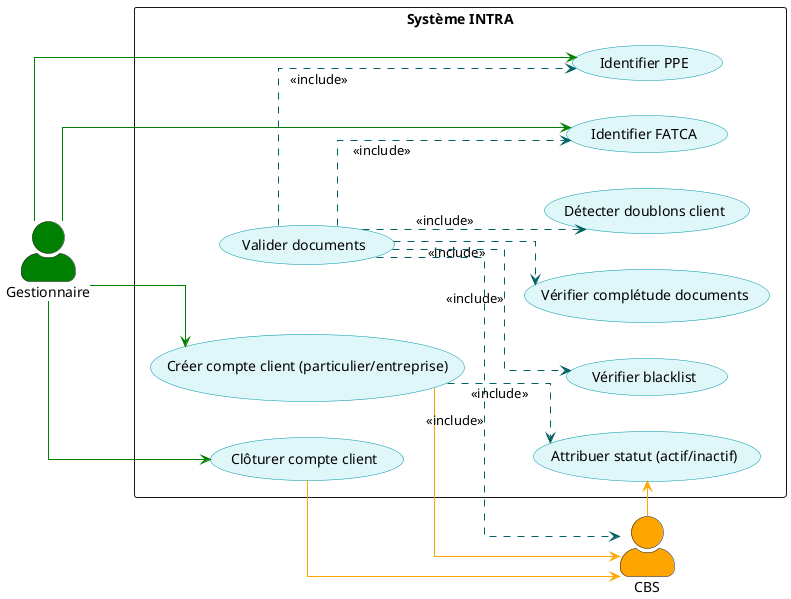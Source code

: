 @startuml GestionCompteClient
skinparam actorStyle awesome
skinparam usecase {
    BackgroundColor #E0F7FA
    BorderColor #0097A7
    ArrowColor #006064
}
skinparam packageStyle rectangle
skinparam linetype ortho
left to right direction

actor "Gestionnaire" as Gestionnaire #green
actor "CBS" as CBS #orange

package "Système INTRA" as INTRA {
    usecase "Créer compte client (particulier/entreprise)" as Creation
    usecase "Clôturer compte client" as Cloture
    usecase "Valider documents" as ValiderDocs
    usecase "Vérifier complétude documents" as Completdocs
    usecase "Détecter doublons client" as Doublon
    usecase "Vérifier blacklist" as Blacklist
    usecase "Identifier PPE" as PPE
    usecase "Identifier FATCA" as FATCA
    usecase "Attribuer statut (actif/inactif)" as Statut
}

Gestionnaire --> Creation #green;text:green
Gestionnaire --> Cloture #green;text:green
Gestionnaire --> PPE #green;text:green
Gestionnaire --> FATCA #green;text:green

' Relations CBS en orange
Creation --> CBS #orange;text:orange
Cloture --> CBS #orange;text:orange

' Attribution du statut après création
CBS --> Statut #orange;text:orange

' Relations internes (inclusions) en pointillés
ValiderDocs ..> Completdocs : <<include>>
ValiderDocs ..> Doublon : <<include>>
ValiderDocs ..> Blacklist : <<include>>
ValiderDocs ..> PPE : <<include>>
ValiderDocs ..> FATCA : <<include>>
ValiderDocs ..> CBS : <<include>>
Creation ..> Statut : <<include>>

@enduml